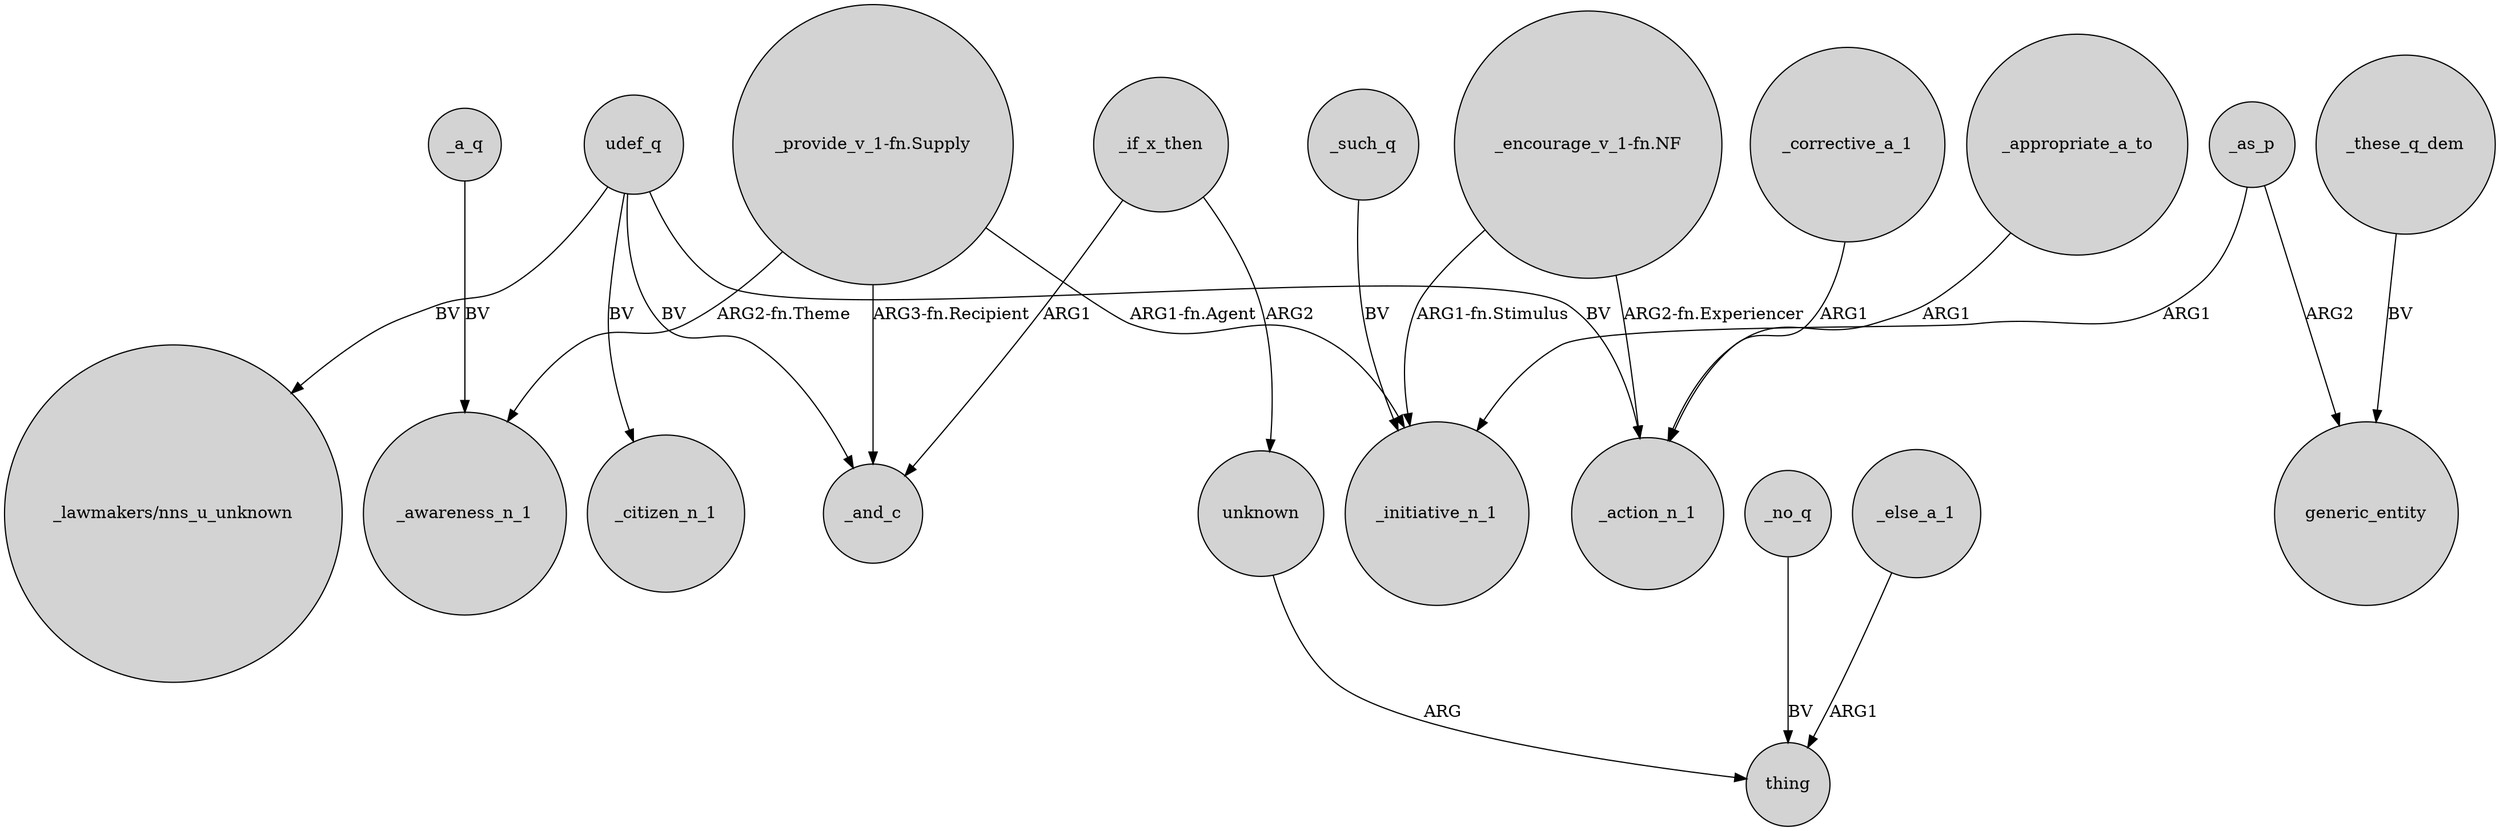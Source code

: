 digraph {
	node [shape=circle style=filled]
	"_provide_v_1-fn.Supply" -> _awareness_n_1 [label="ARG2-fn.Theme"]
	"_encourage_v_1-fn.NF" -> _initiative_n_1 [label="ARG1-fn.Stimulus"]
	_these_q_dem -> generic_entity [label=BV]
	"_provide_v_1-fn.Supply" -> _and_c [label="ARG3-fn.Recipient"]
	_if_x_then -> unknown [label=ARG2]
	udef_q -> "_lawmakers/nns_u_unknown" [label=BV]
	_as_p -> generic_entity [label=ARG2]
	_such_q -> _initiative_n_1 [label=BV]
	_as_p -> _initiative_n_1 [label=ARG1]
	"_encourage_v_1-fn.NF" -> _action_n_1 [label="ARG2-fn.Experiencer"]
	_a_q -> _awareness_n_1 [label=BV]
	_no_q -> thing [label=BV]
	_corrective_a_1 -> _action_n_1 [label=ARG1]
	_if_x_then -> _and_c [label=ARG1]
	"_provide_v_1-fn.Supply" -> _initiative_n_1 [label="ARG1-fn.Agent"]
	_else_a_1 -> thing [label=ARG1]
	unknown -> thing [label=ARG]
	_appropriate_a_to -> _action_n_1 [label=ARG1]
	udef_q -> _action_n_1 [label=BV]
	udef_q -> _citizen_n_1 [label=BV]
	udef_q -> _and_c [label=BV]
}
